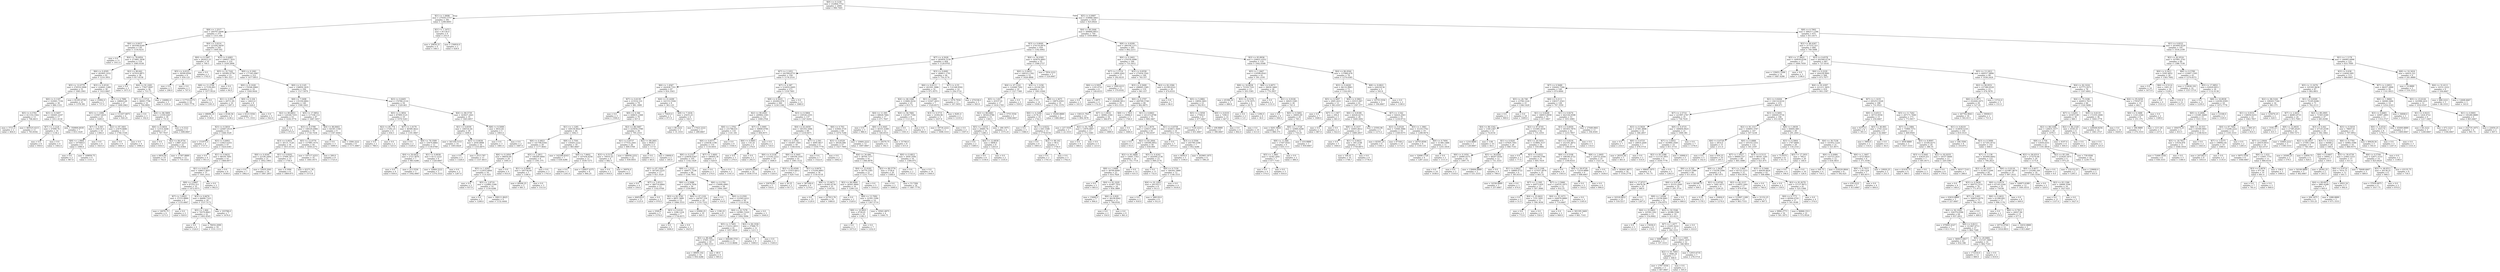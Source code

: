 digraph Tree {
node [shape=box] ;
0 [label="X[0] <= 0.1239\nmse = 332864.7752\nsamples = 2000\nvalue = 996.7445"] ;
1 [label="X[1] <= 1.0698\nmse = 279303.5757\nsamples = 381\nvalue = 1298.6693"] ;
0 -> 1 [labeldistance=2.5, labelangle=45, headlabel="True"] ;
2 [label="X[8] <= 1.2517\nmse = 264767.6406\nsamples = 375\nvalue = 1315.368"] ;
1 -> 2 ;
3 [label="X[6] <= 0.0437\nmse = 303548.6249\nsamples = 130\nvalue = 1154.9231"] ;
2 -> 3 ;
4 [label="mse = 0.0\nsamples = 11\nvalue = 1911.0"] ;
3 -> 4 ;
5 [label="X[4] <= 78.6954\nmse = 273881.3938\nsamples = 119\nvalue = 1085.0336"] ;
3 -> 5 ;
6 [label="X[6] <= 0.4595\nmse = 283905.1032\nsamples = 81\nvalue = 1210.3951"] ;
5 -> 6 ;
7 [label="X[5] <= 12.0779\nmse = 276510.5998\nsamples = 51\nvalue = 1085.2941"] ;
6 -> 7 ;
8 [label="X[0] <= 0.1187\nmse = 310941.7156\nsamples = 30\nvalue = 880.1333"] ;
7 -> 8 ;
9 [label="X[5] <= 4.5761\nmse = 411332.5562\nsamples = 13\nvalue = 708.4615"] ;
8 -> 9 ;
10 [label="mse = 3721.0\nsamples = 2\nvalue = 404.0"] ;
9 -> 10 ;
11 [label="mse = 465525.4215\nsamples = 11\nvalue = 763.8182"] ;
9 -> 11 ;
12 [label="X[3] <= 0.5407\nmse = 194401.4187\nsamples = 17\nvalue = 1011.4118"] ;
8 -> 12 ;
13 [label="X[7] <= 3.1224\nmse = 47099.76\nsamples = 10\nvalue = 1136.2"] ;
12 -> 13 ;
14 [label="mse = 0.0\nsamples = 6\nvalue = 959.0"] ;
13 -> 14 ;
15 [label="mse = 0.0\nsamples = 4\nvalue = 1402.0"] ;
13 -> 15 ;
16 [label="mse = 350806.6939\nsamples = 7\nvalue = 833.1429"] ;
12 -> 16 ;
17 [label="mse = 81293.4739\nsamples = 21\nvalue = 1378.381"] ;
7 -> 17 ;
18 [label="X[3] <= 0.4518\nmse = 224641.1289\nsamples = 30\nvalue = 1423.0667"] ;
6 -> 18 ;
19 [label="mse = 25992.0\nsamples = 3\nvalue = 737.0"] ;
18 -> 19 ;
20 [label="X[7] <= 4.7986\nmse = 188603.69\nsamples = 27\nvalue = 1499.2963"] ;
18 -> 20 ;
21 [label="X[5] <= 1.1006\nmse = 133567.0435\nsamples = 23\nvalue = 1600.0"] ;
20 -> 21 ;
22 [label="X[7] <= 4.593\nmse = 194135.4\nsamples = 10\nvalue = 1384.0"] ;
21 -> 22 ;
23 [label="X[8] <= 1.0064\nmse = 107469.0\nsamples = 6\nvalue = 1090.0"] ;
22 -> 23 ;
24 [label="mse = 0.0\nsamples = 2\nvalue = 967.0"] ;
23 -> 24 ;
25 [label="mse = 149856.75\nsamples = 4\nvalue = 1151.5"] ;
23 -> 25 ;
26 [label="mse = 0.0\nsamples = 4\nvalue = 1825.0"] ;
22 -> 26 ;
27 [label="X[2] <= 87.3401\nmse = 23479.6686\nsamples = 13\nvalue = 1766.1538"] ;
21 -> 27 ;
28 [label="mse = 0.0\nsamples = 9\nvalue = 1664.0"] ;
27 -> 28 ;
29 [label="mse = 0.0\nsamples = 4\nvalue = 1996.0"] ;
27 -> 29 ;
30 [label="mse = 111457.6875\nsamples = 4\nvalue = 920.25"] ;
20 -> 30 ;
31 [label="X[2] <= 80.642\nmse = 147610.8871\nsamples = 38\nvalue = 817.8158"] ;
5 -> 31 ;
32 [label="mse = 0.0\nsamples = 2\nvalue = 1971.0"] ;
31 -> 32 ;
33 [label="X[4] <= 91.2283\nmse = 77827.4097\nsamples = 36\nvalue = 753.75"] ;
31 -> 33 ;
34 [label="X[7] <= 2.5714\nmse = 38043.7796\nsamples = 33\nvalue = 700.9091"] ;
33 -> 34 ;
35 [label="mse = 0.0\nsamples = 3\nvalue = 192.0"] ;
34 -> 35 ;
36 [label="X[4] <= 86.5809\nmse = 13359.4267\nsamples = 30\nvalue = 751.8"] ;
34 -> 36 ;
37 [label="X[6] <= 0.4654\nmse = 12314.5048\nsamples = 27\nvalue = 767.7037"] ;
36 -> 37 ;
38 [label="mse = 0.0\nsamples = 5\nvalue = 834.0"] ;
37 -> 38 ;
39 [label="X[2] <= 84.4754\nmse = 13887.3223\nsamples = 22\nvalue = 752.6364"] ;
37 -> 39 ;
40 [label="mse = 6854.64\nsamples = 10\nvalue = 792.6"] ;
39 -> 40 ;
41 [label="mse = 17307.8889\nsamples = 12\nvalue = 719.3333"] ;
39 -> 41 ;
42 [label="mse = 0.2222\nsamples = 3\nvalue = 608.6667"] ;
36 -> 42 ;
43 [label="mse = 146882.0\nsamples = 3\nvalue = 1335.0"] ;
33 -> 43 ;
44 [label="X[4] <= 5.0214\nmse = 223282.8459\nsamples = 245\nvalue = 1400.502"] ;
2 -> 44 ;
45 [label="X[0] <= 0.1087\nmse = 282423.25\nsamples = 10\nvalue = 700.5"] ;
44 -> 45 ;
46 [label="X[5] <= 4.6333\nmse = 39590.8594\nsamples = 8\nvalue = 450.125"] ;
45 -> 46 ;
47 [label="mse = 0.0\nsamples = 5\nvalue = 296.0"] ;
46 -> 47 ;
48 [label="mse = 0.0\nsamples = 3\nvalue = 707.0"] ;
46 -> 48 ;
49 [label="mse = 0.0\nsamples = 2\nvalue = 1702.0"] ;
45 -> 49 ;
50 [label="X[3] <= 0.4083\nmse = 199027.7631\nsamples = 235\nvalue = 1430.2894"] ;
44 -> 50 ;
51 [label="X[5] <= 32.7242\nmse = 185482.0756\nsamples = 23\nvalue = 991.5217"] ;
50 -> 51 ;
52 [label="X[8] <= 11.2709\nmse = 117239.093\nsamples = 21\nvalue = 1077.9524"] ;
51 -> 52 ;
53 [label="mse = 117723.6173\nsamples = 18\nvalue = 1025.7778"] ;
52 -> 53 ;
54 [label="mse = 0.0\nsamples = 3\nvalue = 1391.0"] ;
52 -> 54 ;
55 [label="mse = 0.0\nsamples = 2\nvalue = 84.0"] ;
51 -> 55 ;
56 [label="X[0] <= 0.1061\nmse = 177345.0967\nsamples = 212\nvalue = 1477.8915"] ;
50 -> 56 ;
57 [label="X[0] <= 0.1028\nmse = 176546.4969\nsamples = 18\nvalue = 1049.9444"] ;
56 -> 57 ;
58 [label="X[1] <= 0.953\nmse = 49711.85\nsamples = 10\nvalue = 1387.5"] ;
57 -> 58 ;
59 [label="mse = 48696.16\nsamples = 5\nvalue = 1536.8"] ;
58 -> 59 ;
60 [label="mse = 6146.56\nsamples = 5\nvalue = 1238.2"] ;
58 -> 60 ;
61 [label="X[0] <= 0.104\nmse = 14623.0\nsamples = 8\nvalue = 628.0"] ;
57 -> 61 ;
62 [label="mse = 6123.5556\nsamples = 3\nvalue = 771.3333"] ;
61 -> 62 ;
63 [label="mse = 0.0\nsamples = 5\nvalue = 542.0"] ;
61 -> 63 ;
64 [label="X[0] <= 0.1145\nmse = 158850.3435\nsamples = 194\nvalue = 1517.5979"] ;
56 -> 64 ;
65 [label="X[8] <= 7.5498\nmse = 135330.6802\nsamples = 140\nvalue = 1590.1643"] ;
64 -> 65 ;
66 [label="X[2] <= 89.6853\nmse = 124160.7255\nsamples = 53\nvalue = 1430.3774"] ;
65 -> 66 ;
67 [label="X[3] <= 0.5819\nmse = 120467.0519\nsamples = 51\nvalue = 1448.3529"] ;
66 -> 67 ;
68 [label="mse = 151875.0\nsamples = 4\nvalue = 1727.0"] ;
67 -> 68 ;
69 [label="X[3] <= 0.6003\nmse = 110623.6351\nsamples = 47\nvalue = 1424.6383"] ;
67 -> 69 ;
70 [label="mse = 0.0\nsamples = 4\nvalue = 951.0"] ;
69 -> 70 ;
71 [label="X[1] <= 0.8432\nmse = 98104.7691\nsamples = 43\nvalue = 1468.6977"] ;
69 -> 71 ;
72 [label="X[1] <= 0.8215\nmse = 108611.8057\nsamples = 37\nvalue = 1441.2432"] ;
71 -> 72 ;
73 [label="X[8] <= 2.8967\nmse = 97252.511\nsamples = 35\nvalue = 1472.0571"] ;
72 -> 73 ;
74 [label="X[7] <= 3.6025\nmse = 37153.8889\nsamples = 6\nvalue = 1155.6667"] ;
73 -> 74 ;
75 [label="mse = 14076.75\nsamples = 4\nvalue = 1273.5"] ;
74 -> 75 ;
76 [label="mse = 0.0\nsamples = 2\nvalue = 920.0"] ;
74 -> 76 ;
77 [label="X[3] <= 0.6676\nmse = 84690.7325\nsamples = 29\nvalue = 1537.5172"] ;
73 -> 77 ;
78 [label="X[5] <= 1.664\nmse = 70570.8843\nsamples = 22\nvalue = 1493.4545"] ;
77 -> 78 ;
79 [label="mse = 0.0\nsamples = 4\nvalue = 1324.0"] ;
78 -> 79 ;
80 [label="mse = 78454.2099\nsamples = 18\nvalue = 1531.1111"] ;
78 -> 80 ;
81 [label="mse = 103788.0\nsamples = 7\nvalue = 1676.0"] ;
77 -> 81 ;
82 [label="mse = 0.0\nsamples = 2\nvalue = 902.0"] ;
72 -> 82 ;
83 [label="mse = 0.0\nsamples = 6\nvalue = 1638.0"] ;
71 -> 83 ;
84 [label="mse = 0.0\nsamples = 2\nvalue = 972.0"] ;
66 -> 84 ;
85 [label="X[5] <= 17.8852\nmse = 117106.112\nsamples = 87\nvalue = 1687.5057"] ;
65 -> 85 ;
86 [label="X[3] <= 0.5788\nmse = 108329.4984\nsamples = 78\nvalue = 1726.7436"] ;
85 -> 86 ;
87 [label="X[3] <= 0.4931\nmse = 30131.7128\nsamples = 34\nvalue = 1815.4118"] ;
86 -> 87 ;
88 [label="X[6] <= 0.4544\nmse = 22338.2494\nsamples = 21\nvalue = 1852.1905"] ;
87 -> 88 ;
89 [label="mse = 0.0\nsamples = 7\nvalue = 1862.0"] ;
88 -> 89 ;
90 [label="mse = 33435.2041\nsamples = 14\nvalue = 1847.2857"] ;
88 -> 90 ;
91 [label="X[1] <= 0.8202\nmse = 37006.3077\nsamples = 13\nvalue = 1756.0"] ;
87 -> 91 ;
92 [label="mse = 0.1094\nsamples = 8\nvalue = 1869.875"] ;
91 -> 92 ;
93 [label="mse = 42271.36\nsamples = 5\nvalue = 1573.8"] ;
91 -> 93 ;
94 [label="X[5] <= 12.0779\nmse = 157985.3574\nsamples = 44\nvalue = 1658.2273"] ;
86 -> 94 ;
95 [label="mse = 197117.4253\nsamples = 35\nvalue = 1641.0571"] ;
94 -> 95 ;
96 [label="mse = 200.0\nsamples = 9\nvalue = 1725.0"] ;
94 -> 96 ;
97 [label="X[4] <= 80.8403\nmse = 64185.1358\nsamples = 9\nvalue = 1347.4444"] ;
85 -> 97 ;
98 [label="mse = 0.0\nsamples = 3\nvalue = 1699.0"] ;
97 -> 98 ;
99 [label="mse = 3584.2222\nsamples = 6\nvalue = 1171.6667"] ;
97 -> 99 ;
100 [label="X[3] <= 0.6405\nmse = 170780.2116\nsamples = 54\nvalue = 1329.463"] ;
64 -> 100 ;
101 [label="X[5] <= 2.3854\nmse = 87909.5125\nsamples = 19\nvalue = 1078.5263"] ;
100 -> 101 ;
102 [label="X[2] <= 85.774\nmse = 17292.25\nsamples = 4\nvalue = 656.5"] ;
101 -> 102 ;
103 [label="mse = 0.0\nsamples = 2\nvalue = 788.0"] ;
102 -> 103 ;
104 [label="mse = 0.0\nsamples = 2\nvalue = 525.0"] ;
102 -> 104 ;
105 [label="X[7] <= 1.0179\nmse = 46580.4622\nsamples = 15\nvalue = 1191.0667"] ;
101 -> 105 ;
106 [label="mse = 0.0\nsamples = 2\nvalue = 1529.0"] ;
105 -> 106 ;
107 [label="X[4] <= 79.3589\nmse = 33474.6864\nsamples = 13\nvalue = 1139.0769"] ;
105 -> 107 ;
108 [label="X[4] <= 50.6432\nmse = 2723.3878\nsamples = 7\nvalue = 983.4286"] ;
107 -> 108 ;
109 [label="mse = 0.0\nsamples = 4\nvalue = 939.0"] ;
108 -> 109 ;
110 [label="mse = 213.5556\nsamples = 3\nvalue = 1042.6667"] ;
108 -> 110 ;
111 [label="X[1] <= 0.8938\nmse = 8112.2222\nsamples = 6\nvalue = 1320.6667"] ;
107 -> 111 ;
112 [label="mse = 10464.2222\nsamples = 3\nvalue = 1374.3333"] ;
111 -> 112 ;
113 [label="mse = 0.0\nsamples = 3\nvalue = 1267.0"] ;
111 -> 113 ;
114 [label="X[4] <= 80.5739\nmse = 163027.2441\nsamples = 35\nvalue = 1465.6857"] ;
100 -> 114 ;
115 [label="X[1] <= 0.8358\nmse = 166516.44\nsamples = 30\nvalue = 1409.4"] ;
114 -> 115 ;
116 [label="mse = 341164.5153\nsamples = 14\nvalue = 1493.6429"] ;
115 -> 116 ;
117 [label="X[3] <= 0.6636\nmse = 2056.0898\nsamples = 16\nvalue = 1335.6875"] ;
115 -> 117 ;
118 [label="mse = 0.0\nsamples = 3\nvalue = 1328.0"] ;
117 -> 118 ;
119 [label="mse = 2513.787\nsamples = 13\nvalue = 1337.4615"] ;
117 -> 119 ;
120 [label="X[8] <= 9.5008\nmse = 9032.64\nsamples = 5\nvalue = 1803.4"] ;
114 -> 120 ;
121 [label="mse = 0.0\nsamples = 3\nvalue = 1881.0"] ;
120 -> 121 ;
122 [label="mse = 0.0\nsamples = 2\nvalue = 1687.0"] ;
120 -> 122 ;
123 [label="X[1] <= 1.1672\nmse = 81126.0\nsamples = 6\nvalue = 255.0"] ;
1 -> 123 ;
124 [label="mse = 20834.25\nsamples = 4\nvalue = 168.5"] ;
123 -> 124 ;
125 [label="mse = 156816.0\nsamples = 2\nvalue = 428.0"] ;
123 -> 125 ;
126 [label="X[5] <= 6.9997\nmse = 318968.5663\nsamples = 1619\nvalue = 925.6924"] ;
0 -> 126 [labeldistance=2.5, labelangle=-45, headlabel="False"] ;
127 [label="X[4] <= 69.2446\nmse = 300684.8953\nsamples = 744\nvalue = 1059.8065"] ;
126 -> 127 ;
128 [label="X[3] <= 0.6649\nmse = 274116.0974\nsamples = 459\nvalue = 1182.4902"] ;
127 -> 128 ;
129 [label="X[7] <= 4.5028\nmse = 265859.3159\nsamples = 404\nvalue = 1129.9703"] ;
128 -> 129 ;
130 [label="X[7] <= 2.1051\nmse = 242308.8753\nsamples = 358\nvalue = 1178.2514"] ;
129 -> 130 ;
131 [label="X[6] <= 1.4567\nmse = 242428.7351\nsamples = 87\nvalue = 924.3563"] ;
130 -> 131 ;
132 [label="X[7] <= 0.6139\nmse = 215532.331\nsamples = 79\nvalue = 981.1899"] ;
131 -> 132 ;
133 [label="mse = 0.0\nsamples = 3\nvalue = 1594.0"] ;
132 -> 133 ;
134 [label="X[0] <= 0.346\nmse = 208631.2368\nsamples = 76\nvalue = 957.0"] ;
132 -> 134 ;
135 [label="X[1] <= 1.1285\nmse = 169136.9022\nsamples = 46\nvalue = 1062.5"] ;
134 -> 135 ;
136 [label="X[6] <= 0.4823\nmse = 141708.0344\nsamples = 28\nvalue = 1177.4643"] ;
135 -> 136 ;
137 [label="X[6] <= 0.1854\nmse = 96659.09\nsamples = 20\nvalue = 1091.9"] ;
136 -> 137 ;
138 [label="X[5] <= 1.4293\nmse = 112933.4844\nsamples = 16\nvalue = 1131.625"] ;
137 -> 138 ;
139 [label="mse = 0.0\nsamples = 2\nvalue = 937.0"] ;
138 -> 139 ;
140 [label="X[5] <= 2.8719\nmse = 122882.5306\nsamples = 14\nvalue = 1159.4286"] ;
138 -> 140 ;
141 [label="mse = 0.0\nsamples = 5\nvalue = 1208.0"] ;
140 -> 141 ;
142 [label="mse = 189111.8025\nsamples = 9\nvalue = 1132.4444"] ;
140 -> 142 ;
143 [label="mse = 0.0\nsamples = 4\nvalue = 933.0"] ;
137 -> 143 ;
144 [label="X[5] <= 2.2811\nmse = 190269.4844\nsamples = 8\nvalue = 1391.375"] ;
136 -> 144 ;
145 [label="X[1] <= 0.9646\nmse = 185736.64\nsamples = 5\nvalue = 1180.4"] ;
144 -> 145 ;
146 [label="mse = 49506.25\nsamples = 2\nvalue = 681.5"] ;
145 -> 146 ;
147 [label="mse = 0.0\nsamples = 3\nvalue = 1513.0"] ;
145 -> 147 ;
148 [label="mse = 0.0\nsamples = 3\nvalue = 1743.0"] ;
144 -> 148 ;
149 [label="X[8] <= 5.7591\nmse = 159263.2222\nsamples = 18\nvalue = 883.6667"] ;
135 -> 149 ;
150 [label="mse = 142290.8163\nsamples = 7\nvalue = 638.4286"] ;
149 -> 150 ;
151 [label="X[8] <= 7.0602\nmse = 107436.9256\nsamples = 11\nvalue = 1039.7273"] ;
149 -> 151 ;
152 [label="mse = 0.0\nsamples = 3\nvalue = 1241.0"] ;
151 -> 152 ;
153 [label="mse = 126837.4375\nsamples = 8\nvalue = 964.25"] ;
151 -> 153 ;
154 [label="X[2] <= 88.5487\nmse = 225954.3789\nsamples = 30\nvalue = 795.2333"] ;
134 -> 154 ;
155 [label="X[1] <= 0.8737\nmse = 177532.2441\nsamples = 26\nvalue = 899.5769"] ;
154 -> 155 ;
156 [label="X[3] <= 0.5132\nmse = 70010.25\nsamples = 4\nvalue = 682.5"] ;
155 -> 156 ;
157 [label="mse = 0.0\nsamples = 2\nvalue = 916.0"] ;
156 -> 157 ;
158 [label="mse = 30976.0\nsamples = 2\nvalue = 449.0"] ;
156 -> 158 ;
159 [label="mse = 186956.2252\nsamples = 22\nvalue = 939.0455"] ;
155 -> 159 ;
160 [label="X[2] <= 89.2601\nmse = 9928.5\nsamples = 4\nvalue = 117.0"] ;
154 -> 160 ;
161 [label="mse = 0.0\nsamples = 2\nvalue = 49.0"] ;
160 -> 161 ;
162 [label="mse = 10609.0\nsamples = 2\nvalue = 185.0"] ;
160 -> 162 ;
163 [label="X[4] <= 21.6299\nmse = 161153.3594\nsamples = 8\nvalue = 363.125"] ;
131 -> 163 ;
164 [label="mse = 75625.0\nsamples = 2\nvalue = 971.0"] ;
163 -> 164 ;
165 [label="X[8] <= 7.1634\nmse = 25435.25\nsamples = 6\nvalue = 160.5"] ;
163 -> 165 ;
166 [label="mse = 80.2222\nsamples = 3\nvalue = 31.3333"] ;
165 -> 166 ;
167 [label="mse = 17422.2222\nsamples = 3\nvalue = 289.6667"] ;
165 -> 167 ;
168 [label="X[7] <= 4.387\nmse = 214932.0495\nsamples = 271\nvalue = 1259.7601"] ;
130 -> 168 ;
169 [label="X[8] <= 6.5025\nmse = 202402.678\nsamples = 260\nvalue = 1230.1346"] ;
168 -> 169 ;
170 [label="X[2] <= 90.4593\nmse = 249962.3301\nsamples = 123\nvalue = 1099.2764"] ;
169 -> 170 ;
171 [label="X[6] <= 1.3762\nmse = 231788.631\nsamples = 116\nvalue = 1141.181"] ;
170 -> 171 ;
172 [label="X[6] <= 0.6573\nmse = 234438.1198\nsamples = 110\nvalue = 1118.4455"] ;
171 -> 172 ;
173 [label="X[6] <= 0.2327\nmse = 224656.6367\nsamples = 105\nvalue = 1142.1429"] ;
172 -> 173 ;
174 [label="X[2] <= 87.1926\nmse = 397283.5225\nsamples = 17\nvalue = 921.3529"] ;
173 -> 174 ;
175 [label="mse = 0.0\nsamples = 4\nvalue = 334.0"] ;
174 -> 175 ;
176 [label="X[7] <= 3.4513\nmse = 380714.6864\nsamples = 13\nvalue = 1102.0769"] ;
174 -> 176 ;
177 [label="mse = 446520.0\nsamples = 11\nvalue = 1125.0"] ;
176 -> 177 ;
178 [label="mse = 0.0\nsamples = 2\nvalue = 976.0"] ;
176 -> 178 ;
179 [label="X[8] <= 1.2523\nmse = 180071.7536\nsamples = 88\nvalue = 1184.7955"] ;
173 -> 179 ;
180 [label="X[6] <= 0.5088\nmse = 152974.7656\nsamples = 30\nvalue = 1359.9667"] ;
179 -> 180 ;
181 [label="X[2] <= 82.5761\nmse = 8851.3889\nsamples = 12\nvalue = 1666.3333"] ;
180 -> 181 ;
182 [label="mse = 2500.0\nsamples = 5\nvalue = 1576.0"] ;
181 -> 182 ;
183 [label="X[3] <= 0.6141\nmse = 3396.1224\nsamples = 7\nvalue = 1730.8571"] ;
181 -> 183 ;
184 [label="mse = 0.0\nsamples = 5\nvalue = 1694.0"] ;
183 -> 184 ;
185 [label="mse = 0.0\nsamples = 2\nvalue = 1823.0"] ;
183 -> 185 ;
186 [label="X[4] <= 47.1102\nmse = 144767.534\nsamples = 18\nvalue = 1155.7222"] ;
180 -> 186 ;
187 [label="mse = 43094.25\nsamples = 10\nvalue = 845.5"] ;
186 -> 187 ;
188 [label="mse = 1190.25\nsamples = 8\nvalue = 1543.5"] ;
186 -> 188 ;
189 [label="X[6] <= 0.2781\nmse = 170006.4985\nsamples = 58\nvalue = 1094.1897"] ;
179 -> 189 ;
190 [label="mse = 0.0\nsamples = 2\nvalue = 314.0"] ;
189 -> 190 ;
191 [label="X[0] <= 0.2591\nmse = 153562.6221\nsamples = 56\nvalue = 1122.0536"] ;
189 -> 191 ;
192 [label="X[4] <= 22.7278\nmse = 145961.5329\nsamples = 53\nvalue = 1092.5094"] ;
191 -> 192 ;
193 [label="X[5] <= 3.7493\nmse = 172212.2653\nsamples = 41\nvalue = 1057.6829"] ;
192 -> 193 ;
194 [label="X[2] <= 88.446\nmse = 37691.3333\nsamples = 18\nvalue = 960.3333"] ;
193 -> 194 ;
195 [label="mse = 48005.102\nsamples = 14\nvalue = 950.4286"] ;
194 -> 195 ;
196 [label="mse = 48.0\nsamples = 4\nvalue = 995.0"] ;
194 -> 196 ;
197 [label="mse = 264268.3743\nsamples = 23\nvalue = 1133.8696"] ;
193 -> 197 ;
198 [label="X[2] <= 84.1936\nmse = 37968.75\nsamples = 12\nvalue = 1211.5"] ;
192 -> 198 ;
199 [label="mse = 0.0\nsamples = 9\nvalue = 1099.0"] ;
198 -> 199 ;
200 [label="mse = 0.0\nsamples = 3\nvalue = 1549.0"] ;
198 -> 200 ;
201 [label="mse = 0.0\nsamples = 3\nvalue = 1644.0"] ;
191 -> 201 ;
202 [label="X[7] <= 3.4601\nmse = 180405.36\nsamples = 5\nvalue = 620.8"] ;
172 -> 202 ;
203 [label="mse = 0.0\nsamples = 3\nvalue = 274.0"] ;
202 -> 203 ;
204 [label="mse = 0.0\nsamples = 2\nvalue = 1141.0"] ;
202 -> 204 ;
205 [label="mse = 0.0\nsamples = 6\nvalue = 1558.0"] ;
171 -> 205 ;
206 [label="X[7] <= 3.5995\nmse = 39808.9796\nsamples = 7\nvalue = 404.8571"] ;
170 -> 206 ;
207 [label="X[6] <= 0.9665\nmse = 116.16\nsamples = 5\nvalue = 278.8"] ;
206 -> 207 ;
208 [label="mse = 0.0\nsamples = 3\nvalue = 270.0"] ;
207 -> 208 ;
209 [label="mse = 0.0\nsamples = 2\nvalue = 292.0"] ;
207 -> 209 ;
210 [label="mse = 0.0\nsamples = 2\nvalue = 720.0"] ;
206 -> 210 ;
211 [label="X[3] <= 0.5804\nmse = 130526.2355\nsamples = 137\nvalue = 1347.6204"] ;
169 -> 211 ;
212 [label="X[4] <= 63.4459\nmse = 185354.1696\nsamples = 68\nvalue = 1218.6471"] ;
211 -> 212 ;
213 [label="X[5] <= 2.5702\nmse = 192407.3565\nsamples = 59\nvalue = 1166.6102"] ;
212 -> 213 ;
214 [label="X[6] <= 0.5336\nmse = 115182.2222\nsamples = 18\nvalue = 1406.0"] ;
213 -> 214 ;
215 [label="mse = 145374.5306\nsamples = 14\nvalue = 1430.5714"] ;
214 -> 215 ;
216 [label="mse = 0.0\nsamples = 4\nvalue = 1320.0"] ;
214 -> 216 ;
217 [label="X[6] <= 0.3445\nmse = 190106.1035\nsamples = 41\nvalue = 1061.5122"] ;
213 -> 217 ;
218 [label="X[2] <= 83.6509\nmse = 37453.0612\nsamples = 7\nvalue = 629.7143"] ;
217 -> 218 ;
219 [label="mse = 32678.64\nsamples = 5\nvalue = 554.6"] ;
218 -> 219 ;
220 [label="mse = 20.25\nsamples = 2\nvalue = 817.5"] ;
218 -> 220 ;
221 [label="X[1] <= 0.8476\nmse = 175244.8893\nsamples = 34\nvalue = 1150.4118"] ;
217 -> 221 ;
222 [label="mse = 387200.0\nsamples = 9\nvalue = 1274.0"] ;
221 -> 222 ;
223 [label="X[8] <= 15.9671\nmse = 91462.8736\nsamples = 25\nvalue = 1105.92"] ;
221 -> 223 ;
224 [label="mse = 0.0\nsamples = 15\nvalue = 1120.0"] ;
223 -> 224 ;
225 [label="mse = 227913.76\nsamples = 10\nvalue = 1084.8"] ;
223 -> 225 ;
226 [label="X[7] <= 2.561\nmse = 4995.0617\nsamples = 9\nvalue = 1559.7778"] ;
212 -> 226 ;
227 [label="mse = 0.0\nsamples = 7\nvalue = 1522.0"] ;
226 -> 227 ;
228 [label="mse = 0.0\nsamples = 2\nvalue = 1692.0"] ;
226 -> 228 ;
229 [label="X[6] <= 0.793\nmse = 43944.3735\nsamples = 69\nvalue = 1474.7246"] ;
211 -> 229 ;
230 [label="X[3] <= 0.6529\nmse = 38326.096\nsamples = 57\nvalue = 1427.7895"] ;
229 -> 230 ;
231 [label="X[4] <= 34.496\nmse = 38704.7377\nsamples = 41\nvalue = 1366.4878"] ;
230 -> 231 ;
232 [label="X[4] <= 15.0182\nmse = 34779.1565\nsamples = 21\nvalue = 1231.7143"] ;
231 -> 232 ;
233 [label="X[2] <= 84.0904\nmse = 26561.9844\nsamples = 16\nvalue = 1299.125"] ;
232 -> 233 ;
234 [label="mse = 0.0\nsamples = 2\nvalue = 1520.0"] ;
233 -> 234 ;
235 [label="X[8] <= 13.7092\nmse = 22391.5306\nsamples = 14\nvalue = 1267.5714"] ;
233 -> 235 ;
236 [label="X[8] <= 10.9921\nmse = 6728.61\nsamples = 10\nvalue = 1198.3"] ;
235 -> 236 ;
237 [label="mse = 0.0\nsamples = 3\nvalue = 1073.0"] ;
236 -> 237 ;
238 [label="mse = 0.0\nsamples = 7\nvalue = 1252.0"] ;
236 -> 238 ;
239 [label="mse = 19561.6875\nsamples = 4\nvalue = 1440.75"] ;
235 -> 239 ;
240 [label="mse = 0.0\nsamples = 5\nvalue = 1016.0"] ;
232 -> 240 ;
241 [label="X[2] <= 89.5776\nmse = 3728.8\nsamples = 20\nvalue = 1508.0"] ;
231 -> 241 ;
242 [label="mse = 0.0\nsamples = 2\nvalue = 1690.0"] ;
241 -> 242 ;
243 [label="mse = 53.7284\nsamples = 18\nvalue = 1487.7778"] ;
241 -> 243 ;
244 [label="X[0] <= 0.4812\nmse = 3050.3594\nsamples = 16\nvalue = 1584.875"] ;
230 -> 244 ;
245 [label="mse = 0.0\nsamples = 2\nvalue = 1731.0"] ;
244 -> 245 ;
246 [label="mse = 0.0\nsamples = 14\nvalue = 1564.0"] ;
244 -> 246 ;
247 [label="mse = 10464.2222\nsamples = 12\nvalue = 1697.6667"] ;
229 -> 247 ;
248 [label="mse = 0.0\nsamples = 11\nvalue = 1960.0"] ;
168 -> 248 ;
249 [label="X[3] <= 0.6081\nmse = 289811.1701\nsamples = 46\nvalue = 754.2174"] ;
129 -> 249 ;
250 [label="X[6] <= 0.6113\nmse = 203301.3086\nsamples = 32\nvalue = 971.9375"] ;
249 -> 250 ;
251 [label="X[4] <= 46.1446\nmse = 133682.9216\nsamples = 25\nvalue = 815.72"] ;
250 -> 251 ;
252 [label="X[4] <= 11.595\nmse = 69626.7682\nsamples = 17\nvalue = 671.7647"] ;
251 -> 252 ;
253 [label="mse = 0.0\nsamples = 5\nvalue = 986.0"] ;
252 -> 253 ;
254 [label="X[6] <= 0.3445\nmse = 40351.6389\nsamples = 12\nvalue = 540.8333"] ;
252 -> 254 ;
255 [label="mse = 24570.75\nsamples = 4\nvalue = 392.5"] ;
254 -> 255 ;
256 [label="mse = 31740.0\nsamples = 8\nvalue = 615.0"] ;
254 -> 256 ;
257 [label="X[4] <= 56.7682\nmse = 132187.7344\nsamples = 8\nvalue = 1121.625"] ;
251 -> 257 ;
258 [label="mse = 0.0\nsamples = 3\nvalue = 1591.0"] ;
257 -> 258 ;
259 [label="mse = 0.0\nsamples = 5\nvalue = 840.0"] ;
257 -> 259 ;
260 [label="X[1] <= 0.899\nmse = 53507.2653\nsamples = 7\nvalue = 1529.8571"] ;
250 -> 260 ;
261 [label="X[3] <= 0.5731\nmse = 14304.96\nsamples = 5\nvalue = 1657.8"] ;
260 -> 261 ;
262 [label="mse = 19734.2222\nsamples = 3\nvalue = 1698.3333"] ;
261 -> 262 ;
263 [label="mse = 0.0\nsamples = 2\nvalue = 1597.0"] ;
261 -> 263 ;
264 [label="mse = 8281.0\nsamples = 2\nvalue = 1210.0"] ;
260 -> 264 ;
265 [label="X[7] <= 4.55\nmse = 131548.9592\nsamples = 14\nvalue = 256.5714"] ;
249 -> 265 ;
266 [label="mse = 1074.7934\nsamples = 11\nvalue = 167.5455"] ;
265 -> 266 ;
267 [label="mse = 474338.0\nsamples = 3\nvalue = 583.0"] ;
265 -> 267 ;
268 [label="X[4] <= 54.0305\nmse = 165676.4893\nsamples = 55\nvalue = 1568.2727"] ;
128 -> 268 ;
269 [label="X[0] <= 0.4652\nmse = 108323.1342\nsamples = 52\nvalue = 1628.4808"] ;
268 -> 269 ;
270 [label="X[4] <= 47.1102\nmse = 110268.7202\nsamples = 19\nvalue = 1327.7368"] ;
269 -> 270 ;
271 [label="X[5] <= 3.817\nmse = 45537.91\nsamples = 17\nvalue = 1418.1765"] ;
270 -> 271 ;
272 [label="X[2] <= 88.6483\nmse = 38164.6786\nsamples = 14\nvalue = 1364.5"] ;
271 -> 272 ;
273 [label="X[5] <= 1.0333\nmse = 28485.76\nsamples = 10\nvalue = 1280.2"] ;
272 -> 273 ;
274 [label="mse = 0.0\nsamples = 2\nvalue = 1589.0"] ;
273 -> 274 ;
275 [label="X[4] <= 12.6838\nmse = 5808.0\nsamples = 8\nvalue = 1203.0"] ;
273 -> 275 ;
276 [label="mse = 0.0\nsamples = 6\nvalue = 1159.0"] ;
275 -> 276 ;
277 [label="mse = 0.0\nsamples = 2\nvalue = 1335.0"] ;
275 -> 277 ;
278 [label="mse = 180.1875\nsamples = 4\nvalue = 1575.25"] ;
272 -> 278 ;
279 [label="mse = 3755.5556\nsamples = 3\nvalue = 1668.6667"] ;
271 -> 279 ;
280 [label="mse = 0.0\nsamples = 2\nvalue = 559.0"] ;
270 -> 280 ;
281 [label="X[5] <= 1.1258\nmse = 25144.595\nsamples = 33\nvalue = 1801.6364"] ;
269 -> 281 ;
282 [label="mse = 0.0\nsamples = 14\nvalue = 1938.0"] ;
281 -> 282 ;
283 [label="X[8] <= 2.3675\nmse = 19874.6593\nsamples = 19\nvalue = 1701.1579"] ;
281 -> 283 ;
284 [label="X[6] <= 0.3288\nmse = 6176.25\nsamples = 16\nvalue = 1742.5"] ;
283 -> 284 ;
285 [label="mse = 0.0\nsamples = 3\nvalue = 1586.0"] ;
284 -> 285 ;
286 [label="X[1] <= 0.8252\nmse = 645.1598\nsamples = 13\nvalue = 1778.6154"] ;
284 -> 286 ;
287 [label="mse = 0.0\nsamples = 6\nvalue = 1805.0"] ;
286 -> 287 ;
288 [label="X[2] <= 86.162\nmse = 90.0\nsamples = 7\nvalue = 1756.0"] ;
286 -> 288 ;
289 [label="mse = 0.0\nsamples = 2\nvalue = 1741.0"] ;
288 -> 289 ;
290 [label="mse = 0.0\nsamples = 5\nvalue = 1762.0"] ;
288 -> 290 ;
291 [label="mse = 35200.8889\nsamples = 3\nvalue = 1480.6667"] ;
283 -> 291 ;
292 [label="mse = 7854.2222\nsamples = 3\nvalue = 524.6667"] ;
268 -> 292 ;
293 [label="X[8] <= 4.6209\nmse = 280194.1371\nsamples = 285\nvalue = 862.2211"] ;
127 -> 293 ;
294 [label="X[0] <= 0.2403\nmse = 270334.4996\nsamples = 166\nvalue = 733.3012"] ;
293 -> 294 ;
295 [label="X[7] <= 2.5714\nmse = 12809.2042\nsamples = 17\nvalue = 292.8235"] ;
294 -> 295 ;
296 [label="X[6] <= 0.5955\nmse = 1193.4722\nsamples = 6\nvalue = 149.8333"] ;
295 -> 296 ;
297 [label="mse = 0.0\nsamples = 2\nvalue = 101.0"] ;
296 -> 297 ;
298 [label="mse = 1.6875\nsamples = 4\nvalue = 174.25"] ;
296 -> 298 ;
299 [label="mse = 1909.4215\nsamples = 11\nvalue = 370.8182"] ;
295 -> 299 ;
300 [label="X[3] <= 0.6558\nmse = 275054.3541\nsamples = 149\nvalue = 783.557"] ;
294 -> 300 ;
301 [label="X[3] <= 0.5009\nmse = 298845.3385\nsamples = 119\nvalue = 861.437"] ;
300 -> 301 ;
302 [label="X[3] <= 0.4102\nmse = 294068.5812\nsamples = 39\nvalue = 653.3333"] ;
301 -> 302 ;
303 [label="mse = 336121.7921\nsamples = 23\nvalue = 894.3478"] ;
302 -> 303 ;
304 [label="X[7] <= 1.9032\nmse = 30082.2344\nsamples = 16\nvalue = 306.875"] ;
302 -> 304 ;
305 [label="mse = 227.5556\nsamples = 3\nvalue = 22.3333"] ;
304 -> 305 ;
306 [label="X[2] <= 81.7928\nmse = 13976.0947\nsamples = 13\nvalue = 372.5385"] ;
304 -> 306 ;
307 [label="mse = 0.0\nsamples = 8\nvalue = 466.0"] ;
306 -> 307 ;
308 [label="mse = 0.0\nsamples = 5\nvalue = 223.0"] ;
306 -> 308 ;
309 [label="X[0] <= 0.3797\nmse = 269769.5748\nsamples = 80\nvalue = 962.8875"] ;
301 -> 309 ;
310 [label="X[8] <= 1.7831\nmse = 10086.0\nsamples = 5\nvalue = 1766.0"] ;
309 -> 310 ;
311 [label="mse = 0.0\nsamples = 2\nvalue = 1889.0"] ;
310 -> 311 ;
312 [label="mse = 0.0\nsamples = 3\nvalue = 1684.0"] ;
310 -> 312 ;
313 [label="X[1] <= 0.8463\nmse = 241215.8798\nsamples = 75\nvalue = 909.3467"] ;
309 -> 313 ;
314 [label="X[7] <= 2.3679\nmse = 129415.3281\nsamples = 61\nvalue = 793.8197"] ;
313 -> 314 ;
315 [label="mse = 0.0\nsamples = 3\nvalue = 93.0"] ;
314 -> 315 ;
316 [label="X[2] <= 83.2844\nmse = 109390.9952\nsamples = 58\nvalue = 830.069"] ;
314 -> 316 ;
317 [label="X[2] <= 81.6846\nmse = 33041.7763\nsamples = 35\nvalue = 751.7714"] ;
316 -> 317 ;
318 [label="X[8] <= 1.0486\nmse = 38700.6049\nsamples = 23\nvalue = 814.7826"] ;
317 -> 318 ;
319 [label="mse = 0.0\nsamples = 5\nvalue = 665.0"] ;
318 -> 319 ;
320 [label="X[4] <= 92.1029\nmse = 41487.7932\nsamples = 18\nvalue = 856.3889"] ;
318 -> 320 ;
321 [label="mse = 15606.0\nsamples = 7\nvalue = 994.0"] ;
320 -> 321 ;
322 [label="X[6] <= 0.829\nmse = 38238.6942\nsamples = 11\nvalue = 768.8182"] ;
320 -> 322 ;
323 [label="mse = 0.0\nsamples = 2\nvalue = 354.0"] ;
322 -> 323 ;
324 [label="mse = 0.0\nsamples = 9\nvalue = 861.0"] ;
322 -> 324 ;
325 [label="mse = 0.0\nsamples = 12\nvalue = 631.0"] ;
317 -> 325 ;
326 [label="X[5] <= 4.4242\nmse = 202049.2136\nsamples = 23\nvalue = 949.2174"] ;
316 -> 326 ;
327 [label="mse = 0.0\nsamples = 11\nvalue = 732.0"] ;
326 -> 327 ;
328 [label="X[0] <= 0.7159\nmse = 304362.3889\nsamples = 12\nvalue = 1148.3333"] ;
326 -> 328 ;
329 [label="X[4] <= 91.2283\nmse = 291103.5\nsamples = 8\nvalue = 913.5"] ;
328 -> 329 ;
330 [label="mse = 0.0\nsamples = 2\nvalue = 918.0"] ;
329 -> 330 ;
331 [label="mse = 388129.0\nsamples = 6\nvalue = 912.0"] ;
329 -> 331 ;
332 [label="mse = 0.0\nsamples = 4\nvalue = 1618.0"] ;
328 -> 332 ;
333 [label="X[1] <= 0.8758\nmse = 416815.3469\nsamples = 14\nvalue = 1412.7143"] ;
313 -> 333 ;
334 [label="mse = 0.0\nsamples = 7\nvalue = 1973.0"] ;
333 -> 334 ;
335 [label="X[3] <= 0.5594\nmse = 205790.5306\nsamples = 7\nvalue = 852.4286"] ;
333 -> 335 ;
336 [label="mse = 4050.0\nsamples = 3\nvalue = 1194.0"] ;
335 -> 336 ;
337 [label="mse = 203965.1875\nsamples = 4\nvalue = 596.25"] ;
335 -> 337 ;
338 [label="X[2] <= 82.2584\nmse = 61190.6322\nsamples = 30\nvalue = 474.6333"] ;
300 -> 338 ;
339 [label="mse = 0.0\nsamples = 7\nvalue = 86.0"] ;
338 -> 339 ;
340 [label="X[5] <= 5.0882\nmse = 19856.3403\nsamples = 23\nvalue = 592.913"] ;
338 -> 340 ;
341 [label="X[5] <= 2.5058\nmse = 17584.0\nsamples = 9\nvalue = 477.6667"] ;
340 -> 341 ;
342 [label="mse = 7120.2222\nsamples = 3\nvalue = 651.6667"] ;
341 -> 342 ;
343 [label="mse = 108.8889\nsamples = 6\nvalue = 390.6667"] ;
341 -> 343 ;
344 [label="X[0] <= 0.6101\nmse = 7290.0\nsamples = 14\nvalue = 667.0"] ;
340 -> 344 ;
345 [label="mse = 0.0\nsamples = 4\nvalue = 802.0"] ;
344 -> 345 ;
346 [label="mse = 0.0\nsamples = 10\nvalue = 613.0"] ;
344 -> 346 ;
347 [label="X[2] <= 83.8936\nmse = 238421.6352\nsamples = 119\nvalue = 1042.0588"] ;
293 -> 347 ;
348 [label="X[5] <= 1.2667\nmse = 119598.8543\nsamples = 41\nvalue = 591.2195"] ;
347 -> 348 ;
349 [label="X[8] <= 16.8938\nmse = 75318.7101\nsamples = 13\nvalue = 205.5385"] ;
348 -> 349 ;
350 [label="mse = 65396.16\nsamples = 5\nvalue = 486.8"] ;
349 -> 350 ;
351 [label="X[3] <= 0.5276\nmse = 1176.1875\nsamples = 8\nvalue = 29.75"] ;
349 -> 351 ;
352 [label="mse = 0.0\nsamples = 2\nvalue = 5.0"] ;
351 -> 352 ;
353 [label="mse = 1296.0\nsamples = 6\nvalue = 38.0"] ;
351 -> 353 ;
354 [label="X[6] <= 0.4973\nmse = 39030.3469\nsamples = 28\nvalue = 770.2857"] ;
348 -> 354 ;
355 [label="mse = 0.0\nsamples = 2\nvalue = 1151.0"] ;
354 -> 355 ;
356 [label="X[1] <= 0.9106\nmse = 30025.5385\nsamples = 26\nvalue = 741.0"] ;
354 -> 356 ;
357 [label="mse = 0.0\nsamples = 6\nvalue = 594.0"] ;
356 -> 357 ;
358 [label="X[0] <= 0.5682\nmse = 30605.69\nsamples = 20\nvalue = 785.1"] ;
356 -> 358 ;
359 [label="mse = 9261.9844\nsamples = 8\nvalue = 888.375"] ;
358 -> 359 ;
360 [label="X[6] <= 1.3728\nmse = 32984.0208\nsamples = 12\nvalue = 716.25"] ;
358 -> 360 ;
361 [label="X[8] <= 11.666\nmse = 17507.6543\nsamples = 9\nvalue = 635.1111"] ;
360 -> 361 ;
362 [label="X[5] <= 1.3961\nmse = 14342.2041\nsamples = 7\nvalue = 677.7143"] ;
361 -> 362 ;
363 [label="mse = 0.0\nsamples = 4\nvalue = 574.0"] ;
362 -> 363 ;
364 [label="mse = 0.0\nsamples = 3\nvalue = 816.0"] ;
362 -> 364 ;
365 [label="mse = 0.0\nsamples = 2\nvalue = 486.0"] ;
361 -> 365 ;
366 [label="mse = 410.8889\nsamples = 3\nvalue = 959.6667"] ;
360 -> 366 ;
367 [label="X[4] <= 86.4564\nmse = 137880.678\nsamples = 78\nvalue = 1279.0385"] ;
347 -> 367 ;
368 [label="X[3] <= 0.4428\nmse = 96132.9983\nsamples = 73\nvalue = 1326.0411"] ;
367 -> 368 ;
369 [label="X[5] <= 4.5497\nmse = 2905.2431\nsamples = 12\nvalue = 963.4167"] ;
368 -> 369 ;
370 [label="mse = 0.0\nsamples = 7\nvalue = 1008.0"] ;
369 -> 370 ;
371 [label="X[7] <= 1.947\nmse = 294.0\nsamples = 5\nvalue = 901.0"] ;
369 -> 371 ;
372 [label="mse = 0.0\nsamples = 3\nvalue = 887.0"] ;
371 -> 372 ;
373 [label="mse = 0.0\nsamples = 2\nvalue = 922.0"] ;
371 -> 373 ;
374 [label="X[0] <= 0.5863\nmse = 83515.907\nsamples = 61\nvalue = 1397.377"] ;
368 -> 374 ;
375 [label="X[6] <= 0.8189\nmse = 44426.4275\nsamples = 26\nvalue = 1609.2692"] ;
374 -> 375 ;
376 [label="X[8] <= 9.1437\nmse = 16093.0612\nsamples = 21\nvalue = 1689.2857"] ;
375 -> 376 ;
377 [label="mse = 0.0\nsamples = 5\nvalue = 1464.0"] ;
376 -> 377 ;
378 [label="X[1] <= 0.8421\nmse = 305.2148\nsamples = 16\nvalue = 1759.6875"] ;
376 -> 378 ;
379 [label="mse = 166.41\nsamples = 10\nvalue = 1748.7"] ;
378 -> 379 ;
380 [label="mse = 0.0\nsamples = 6\nvalue = 1778.0"] ;
378 -> 380 ;
381 [label="mse = 23592.96\nsamples = 5\nvalue = 1273.2"] ;
375 -> 381 ;
382 [label="X[7] <= 3.542\nmse = 54424.2563\nsamples = 35\nvalue = 1239.9714"] ;
374 -> 382 ;
383 [label="X[3] <= 0.6529\nmse = 72948.3086\nsamples = 16\nvalue = 1169.9375"] ;
382 -> 383 ;
384 [label="mse = 82561.25\nsamples = 6\nvalue = 1166.5"] ;
383 -> 384 ;
385 [label="mse = 67169.2\nsamples = 10\nvalue = 1172.0"] ;
383 -> 385 ;
386 [label="X[5] <= 1.3961\nmse = 31216.5762\nsamples = 19\nvalue = 1298.9474"] ;
382 -> 386 ;
387 [label="mse = 24755.8594\nsamples = 8\nvalue = 1359.125"] ;
386 -> 387 ;
388 [label="X[0] <= 0.7404\nmse = 31366.1488\nsamples = 11\nvalue = 1255.1818"] ;
386 -> 388 ;
389 [label="mse = 32690.1728\nsamples = 9\nvalue = 1287.2222"] ;
388 -> 389 ;
390 [label="mse = 0.0\nsamples = 2\nvalue = 1111.0"] ;
388 -> 390 ;
391 [label="X[8] <= 8.0821\nmse = 244218.56\nsamples = 5\nvalue = 592.8"] ;
367 -> 391 ;
392 [label="mse = 10755.5556\nsamples = 3\nvalue = 194.6667"] ;
391 -> 392 ;
393 [label="mse = 0.0\nsamples = 2\nvalue = 1190.0"] ;
391 -> 393 ;
394 [label="X[8] <= 6.7902\nmse = 306217.1396\nsamples = 875\nvalue = 811.6571"] ;
126 -> 394 ;
395 [label="X[2] <= 80.4267\nmse = 317233.323\nsamples = 684\nvalue = 749.5088"] ;
394 -> 395 ;
396 [label="X[5] <= 17.8621\nmse = 149939.6194\nsamples = 17\nvalue = 1600.7059"] ;
395 -> 396 ;
397 [label="mse = 139451.5306\nsamples = 14\nvalue = 1687.4286"] ;
396 -> 397 ;
398 [label="mse = 0.0\nsamples = 3\nvalue = 1196.0"] ;
396 -> 398 ;
399 [label="X[3] <= 0.6578\nmse = 302560.0734\nsamples = 667\nvalue = 727.8141"] ;
395 -> 399 ;
400 [label="X[6] <= 0.2229\nmse = 264228.9991\nsamples = 568\nvalue = 673.7077"] ;
399 -> 400 ;
401 [label="X[7] <= 0.5689\nmse = 330442.7394\nsamples = 149\nvalue = 874.6846"] ;
400 -> 401 ;
402 [label="X[5] <= 26.748\nmse = 23706.1224\nsamples = 21\nvalue = 1346.1429"] ;
401 -> 402 ;
403 [label="mse = 0.0\nsamples = 3\nvalue = 969.0"] ;
402 -> 403 ;
404 [label="mse = 0.0\nsamples = 18\nvalue = 1409.0"] ;
402 -> 404 ;
405 [label="X[6] <= 0.2111\nmse = 338317.2543\nsamples = 128\nvalue = 797.3359"] ;
401 -> 405 ;
406 [label="X[1] <= 0.8268\nmse = 186915.0958\nsamples = 75\nvalue = 617.5867"] ;
405 -> 406 ;
407 [label="X[4] <= 86.1542\nmse = 1160.2367\nsamples = 13\nvalue = 74.6154"] ;
406 -> 407 ;
408 [label="mse = 1216.8889\nsamples = 3\nvalue = 128.6667"] ;
407 -> 408 ;
409 [label="mse = 3.84\nsamples = 10\nvalue = 58.4"] ;
407 -> 409 ;
410 [label="X[2] <= 87.6745\nmse = 151085.5039\nsamples = 62\nvalue = 731.4355"] ;
406 -> 410 ;
411 [label="X[1] <= 0.9241\nmse = 67820.7041\nsamples = 28\nvalue = 940.7143"] ;
410 -> 411 ;
412 [label="X[6] <= 0.1054\nmse = 24990.4375\nsamples = 16\nvalue = 1097.75"] ;
411 -> 412 ;
413 [label="mse = 0.0\nsamples = 14\nvalue = 1038.0"] ;
412 -> 413 ;
414 [label="mse = 0.0\nsamples = 2\nvalue = 1516.0"] ;
412 -> 414 ;
415 [label="X[5] <= 39.8292\nmse = 48207.0556\nsamples = 12\nvalue = 731.3333"] ;
411 -> 415 ;
416 [label="mse = 139494.8889\nsamples = 3\nvalue = 531.3333"] ;
415 -> 416 ;
417 [label="mse = 0.0\nsamples = 9\nvalue = 798.0"] ;
415 -> 417 ;
418 [label="X[5] <= 20.5455\nmse = 153884.3157\nsamples = 34\nvalue = 559.0882"] ;
410 -> 418 ;
419 [label="mse = 0.0\nsamples = 3\nvalue = 77.0"] ;
418 -> 419 ;
420 [label="X[3] <= 0.4521\nmse = 144108.5786\nsamples = 31\nvalue = 605.7419"] ;
418 -> 420 ;
421 [label="X[1] <= 0.8421\nmse = 18868.4722\nsamples = 6\nvalue = 365.8333"] ;
420 -> 421 ;
422 [label="mse = 14336.8889\nsamples = 3\nvalue = 257.6667"] ;
421 -> 422 ;
423 [label="mse = 0.0\nsamples = 3\nvalue = 474.0"] ;
421 -> 423 ;
424 [label="X[6] <= 0.1168\nmse = 157037.4976\nsamples = 25\nvalue = 663.32"] ;
420 -> 424 ;
425 [label="X[7] <= 3.1395\nmse = 44073.929\nsamples = 13\nvalue = 507.3846"] ;
424 -> 425 ;
426 [label="mse = 0.0\nsamples = 2\nvalue = 51.0"] ;
425 -> 426 ;
427 [label="X[4] <= 25.0622\nmse = 7331.5041\nsamples = 11\nvalue = 590.3636"] ;
425 -> 427 ;
428 [label="mse = 0.0\nsamples = 2\nvalue = 772.0"] ;
427 -> 428 ;
429 [label="mse = 0.0\nsamples = 9\nvalue = 550.0"] ;
427 -> 429 ;
430 [label="X[7] <= 2.5068\nmse = 224535.1875\nsamples = 12\nvalue = 832.25"] ;
424 -> 430 ;
431 [label="X[4] <= 35.1073\nmse = 244076.8889\nsamples = 9\nvalue = 714.6667"] ;
430 -> 431 ;
432 [label="mse = 0.0\nsamples = 2\nvalue = 900.0"] ;
431 -> 432 ;
433 [label="mse = 301195.3469\nsamples = 7\nvalue = 661.7143"] ;
431 -> 433 ;
434 [label="mse = 0.0\nsamples = 3\nvalue = 1185.0"] ;
430 -> 434 ;
435 [label="X[1] <= 0.8274\nmse = 442144.0598\nsamples = 53\nvalue = 1051.6981"] ;
405 -> 435 ;
436 [label="X[3] <= 0.6059\nmse = 391003.7874\nsamples = 42\nvalue = 1233.7857"] ;
435 -> 436 ;
437 [label="X[1] <= 0.8218\nmse = 252181.4872\nsamples = 37\nvalue = 1384.8378"] ;
436 -> 437 ;
438 [label="X[0] <= 0.5108\nmse = 198346.4722\nsamples = 12\nvalue = 1100.8333"] ;
437 -> 438 ;
439 [label="mse = 0.0\nsamples = 6\nvalue = 1503.0"] ;
438 -> 439 ;
440 [label="X[4] <= 58.9728\nmse = 73216.8889\nsamples = 6\nvalue = 698.6667"] ;
438 -> 440 ;
441 [label="mse = 0.0\nsamples = 2\nvalue = 316.0"] ;
440 -> 441 ;
442 [label="mse = 0.0\nsamples = 4\nvalue = 890.0"] ;
440 -> 442 ;
443 [label="X[8] <= 1.0405\nmse = 220722.4544\nsamples = 25\nvalue = 1521.16"] ;
437 -> 443 ;
444 [label="mse = 0.0\nsamples = 7\nvalue = 1436.0"] ;
443 -> 444 ;
445 [label="mse = 302641.8673\nsamples = 18\nvalue = 1554.2778"] ;
443 -> 445 ;
446 [label="mse = 0.0\nsamples = 5\nvalue = 116.0"] ;
436 -> 446 ;
447 [label="mse = 27448.0661\nsamples = 11\nvalue = 356.4545"] ;
435 -> 447 ;
448 [label="X[4] <= 91.6397\nmse = 221211.3655\nsamples = 419\nvalue = 602.2387"] ;
400 -> 448 ;
449 [label="X[1] <= 0.8204\nmse = 136114.0216\nsamples = 231\nvalue = 496.671"] ;
448 -> 449 ;
450 [label="X[7] <= 2.5714\nmse = 221997.2767\nsamples = 35\nvalue = 738.7429"] ;
449 -> 450 ;
451 [label="X[3] <= 0.5829\nmse = 27381.4898\nsamples = 14\nvalue = 346.2857"] ;
450 -> 451 ;
452 [label="mse = 0.0\nsamples = 7\nvalue = 216.0"] ;
451 -> 452 ;
453 [label="X[0] <= 0.4725\nmse = 20814.2449\nsamples = 7\nvalue = 476.5714"] ;
451 -> 453 ;
454 [label="mse = 28355.44\nsamples = 5\nvalue = 461.6"] ;
453 -> 454 ;
455 [label="mse = 0.0\nsamples = 2\nvalue = 514.0"] ;
453 -> 455 ;
456 [label="X[0] <= 0.4725\nmse = 180604.9025\nsamples = 21\nvalue = 1000.381"] ;
450 -> 456 ;
457 [label="X[7] <= 3.0052\nmse = 163960.2449\nsamples = 14\nvalue = 811.5714"] ;
456 -> 457 ;
458 [label="X[2] <= 83.2388\nmse = 111116.3951\nsamples = 9\nvalue = 1030.7778"] ;
457 -> 458 ;
459 [label="mse = 99645.1875\nsamples = 4\nvalue = 741.75"] ;
458 -> 459 ;
460 [label="mse = 0.0\nsamples = 5\nvalue = 1262.0"] ;
458 -> 460 ;
461 [label="mse = 16900.0\nsamples = 5\nvalue = 417.0"] ;
457 -> 461 ;
462 [label="mse = 0.0\nsamples = 7\nvalue = 1378.0"] ;
456 -> 462 ;
463 [label="X[3] <= 0.5691\nmse = 108445.0734\nsamples = 196\nvalue = 453.4439"] ;
449 -> 463 ;
464 [label="X[2] <= 81.1517\nmse = 104693.3787\nsamples = 147\nvalue = 507.5238"] ;
463 -> 464 ;
465 [label="X[6] <= 0.6728\nmse = 2814.0\nsamples = 15\nvalue = 211.0"] ;
464 -> 465 ;
466 [label="mse = 0.0\nsamples = 5\nvalue = 142.0"] ;
465 -> 466 ;
467 [label="mse = 650.25\nsamples = 10\nvalue = 245.5"] ;
465 -> 467 ;
468 [label="X[0] <= 0.4888\nmse = 105143.5351\nsamples = 132\nvalue = 541.2197"] ;
464 -> 468 ;
469 [label="X[7] <= 1.9527\nmse = 99660.537\nsamples = 68\nvalue = 465.3088"] ;
468 -> 469 ;
470 [label="X[6] <= 0.326\nmse = 65225.1989\nsamples = 60\nvalue = 411.6333"] ;
469 -> 470 ;
471 [label="X[4] <= 17.8727\nmse = 58478.56\nsamples = 25\nvalue = 580.0"] ;
470 -> 471 ;
472 [label="mse = 16318.9452\nsamples = 23\nvalue = 518.5217"] ;
471 -> 472 ;
473 [label="mse = 0.0\nsamples = 2\nvalue = 1287.0"] ;
471 -> 473 ;
474 [label="X[6] <= 0.9728\nmse = 35333.2049\nsamples = 35\nvalue = 291.3714"] ;
470 -> 474 ;
475 [label="X[8] <= 1.6594\nmse = 23158.9961\nsamples = 32\nvalue = 254.9375"] ;
474 -> 475 ;
476 [label="X[4] <= 25.0403\nmse = 10338.1302\nsamples = 13\nvalue = 154.8462"] ;
475 -> 476 ;
477 [label="mse = 0.0\nsamples = 5\nvalue = 121.0"] ;
476 -> 477 ;
478 [label="mse = 15636.0\nsamples = 8\nvalue = 176.0"] ;
476 -> 478 ;
479 [label="X[2] <= 92.5546\nmse = 20386.5596\nsamples = 19\nvalue = 323.4211"] ;
475 -> 479 ;
480 [label="X[7] <= 1.2477\nmse = 23291.0222\nsamples = 15\nvalue = 300.3333"] ;
479 -> 480 ;
481 [label="mse = 5688.8889\nsamples = 3\nvalue = 107.3333"] ;
480 -> 481 ;
482 [label="X[1] <= 1.1005\nmse = 16051.2431\nsamples = 12\nvalue = 348.5833"] ;
480 -> 482 ;
483 [label="X[2] <= 91.7093\nmse = 3946.24\nsamples = 5\nvalue = 446.6"] ;
482 -> 483 ;
484 [label="mse = 2787.5556\nsamples = 3\nvalue = 407.6667"] ;
483 -> 484 ;
485 [label="mse = 0.0\nsamples = 2\nvalue = 505.0"] ;
483 -> 485 ;
486 [label="mse = 12933.6735\nsamples = 7\nvalue = 278.5714"] ;
482 -> 486 ;
487 [label="mse = 0.0\nsamples = 4\nvalue = 410.0"] ;
479 -> 487 ;
488 [label="mse = 0.0\nsamples = 3\nvalue = 680.0"] ;
474 -> 488 ;
489 [label="X[8] <= 1.5626\nmse = 174258.1094\nsamples = 8\nvalue = 867.875"] ;
469 -> 489 ;
490 [label="mse = 84168.75\nsamples = 4\nvalue = 509.5"] ;
489 -> 490 ;
491 [label="X[1] <= 0.8749\nmse = 7482.1875\nsamples = 4\nvalue = 1226.25"] ;
489 -> 491 ;
492 [label="mse = 0.25\nsamples = 2\nvalue = 1178.5"] ;
491 -> 492 ;
493 [label="mse = 10404.0\nsamples = 2\nvalue = 1274.0"] ;
491 -> 493 ;
494 [label="X[3] <= 0.5115\nmse = 98341.3281\nsamples = 64\nvalue = 621.875"] ;
468 -> 494 ;
495 [label="X[7] <= 3.964\nmse = 95722.5215\nsamples = 21\nvalue = 854.0476"] ;
494 -> 495 ;
496 [label="X[2] <= 82.2157\nmse = 114852.2491\nsamples = 17\nvalue = 879.4706"] ;
495 -> 496 ;
497 [label="mse = 123907.1289\nsamples = 15\nvalue = 863.7333"] ;
496 -> 497 ;
498 [label="mse = 31152.25\nsamples = 2\nvalue = 997.5"] ;
496 -> 498 ;
499 [label="mse = 0.0\nsamples = 4\nvalue = 746.0"] ;
495 -> 499 ;
500 [label="X[3] <= 0.5466\nmse = 60438.4824\nsamples = 43\nvalue = 508.4884"] ;
494 -> 500 ;
501 [label="mse = 0.0\nsamples = 2\nvalue = 159.0"] ;
500 -> 501 ;
502 [label="X[2] <= 81.8279\nmse = 57137.9072\nsamples = 41\nvalue = 525.5366"] ;
500 -> 502 ;
503 [label="X[0] <= 0.7771\nmse = 60564.0745\nsamples = 37\nvalue = 541.9189"] ;
502 -> 503 ;
504 [label="mse = 9994.2773\nsamples = 16\nvalue = 501.1875"] ;
503 -> 504 ;
505 [label="mse = 96866.3311\nsamples = 21\nvalue = 572.9524"] ;
503 -> 505 ;
506 [label="mse = 0.0\nsamples = 4\nvalue = 374.0"] ;
502 -> 506 ;
507 [label="X[8] <= 1.8039\nmse = 84604.489\nsamples = 49\nvalue = 291.2041"] ;
463 -> 507 ;
508 [label="X[3] <= 0.5804\nmse = 1767.6684\nsamples = 28\nvalue = 118.2143"] ;
507 -> 508 ;
509 [label="mse = 73.9375\nsamples = 8\nvalue = 63.75"] ;
508 -> 509 ;
510 [label="X[5] <= 17.2931\nmse = 784.0\nsamples = 20\nvalue = 140.0"] ;
508 -> 510 ;
511 [label="mse = 0.0\nsamples = 4\nvalue = 196.0"] ;
510 -> 511 ;
512 [label="mse = 0.0\nsamples = 16\nvalue = 126.0"] ;
510 -> 512 ;
513 [label="X[4] <= 30.7238\nmse = 101952.1224\nsamples = 21\nvalue = 521.8571"] ;
507 -> 513 ;
514 [label="X[0] <= 0.4984\nmse = 143723.2431\nsamples = 12\nvalue = 634.5833"] ;
513 -> 514 ;
515 [label="mse = 164.75\nsamples = 4\nvalue = 718.5"] ;
514 -> 515 ;
516 [label="mse = 210220.9844\nsamples = 8\nvalue = 592.625"] ;
514 -> 516 ;
517 [label="X[6] <= 1.3407\nmse = 6723.8025\nsamples = 9\nvalue = 371.5556"] ;
513 -> 517 ;
518 [label="X[0] <= 0.7015\nmse = 230.1224\nsamples = 7\nvalue = 405.8571"] ;
517 -> 518 ;
519 [label="mse = 430.2222\nsamples = 3\nvalue = 413.6667"] ;
518 -> 519 ;
520 [label="mse = 0.0\nsamples = 4\nvalue = 400.0"] ;
518 -> 520 ;
521 [label="mse = 10920.25\nsamples = 2\nvalue = 251.5"] ;
517 -> 521 ;
522 [label="X[7] <= 1.3235\nmse = 295253.3328\nsamples = 188\nvalue = 731.9521"] ;
448 -> 522 ;
523 [label="X[0] <= 0.6513\nmse = 30733.9556\nsamples = 15\nvalue = 259.6667"] ;
522 -> 523 ;
524 [label="mse = 6272.0\nsamples = 9\nvalue = 391.0"] ;
523 -> 524 ;
525 [label="X[5] <= 40.993\nmse = 2745.2222\nsamples = 6\nvalue = 62.6667"] ;
523 -> 525 ;
526 [label="mse = 3969.0\nsamples = 2\nvalue = 116.0"] ;
525 -> 526 ;
527 [label="mse = 0.0\nsamples = 4\nvalue = 36.0"] ;
525 -> 527 ;
528 [label="X[5] <= 11.7262\nmse = 297171.7649\nsamples = 173\nvalue = 772.9017"] ;
522 -> 528 ;
529 [label="X[7] <= 2.1884\nmse = 75968.7372\nsamples = 23\nvalue = 469.9565"] ;
528 -> 529 ;
530 [label="mse = 3930.8889\nsamples = 3\nvalue = 1027.3333"] ;
529 -> 530 ;
531 [label="X[5] <= 8.8097\nmse = 33184.0275\nsamples = 20\nvalue = 386.35"] ;
529 -> 531 ;
532 [label="X[3] <= 0.5045\nmse = 43629.551\nsamples = 7\nvalue = 491.8571"] ;
531 -> 532 ;
533 [label="mse = 41418.75\nsamples = 4\nvalue = 369.5"] ;
532 -> 533 ;
534 [label="mse = 0.0\nsamples = 3\nvalue = 655.0"] ;
532 -> 534 ;
535 [label="X[2] <= 82.8255\nmse = 18337.9408\nsamples = 13\nvalue = 329.5385"] ;
531 -> 535 ;
536 [label="mse = 0.0\nsamples = 6\nvalue = 378.0"] ;
535 -> 536 ;
537 [label="mse = 30317.7143\nsamples = 7\nvalue = 288.0"] ;
535 -> 537 ;
538 [label="X[1] <= 0.8219\nmse = 314859.5218\nsamples = 150\nvalue = 819.3533"] ;
528 -> 538 ;
539 [label="mse = 166.3594\nsamples = 8\nvalue = 310.875"] ;
538 -> 539 ;
540 [label="X[3] <= 0.5699\nmse = 317201.8732\nsamples = 142\nvalue = 848.0"] ;
538 -> 540 ;
541 [label="X[7] <= 3.138\nmse = 303900.8492\nsamples = 122\nvalue = 794.2623"] ;
540 -> 541 ;
542 [label="X[2] <= 81.2257\nmse = 313815.5206\nsamples = 85\nvalue = 705.9059"] ;
541 -> 542 ;
543 [label="mse = 0.0\nsamples = 9\nvalue = 148.0"] ;
542 -> 543 ;
544 [label="X[3] <= 0.5628\nmse = 309753.3151\nsamples = 76\nvalue = 771.9737"] ;
542 -> 544 ;
545 [label="mse = 43610.8889\nsamples = 3\nvalue = 227.6667"] ;
544 -> 545 ;
546 [label="X[7] <= 2.693\nmse = 308014.8279\nsamples = 73\nvalue = 794.3425"] ;
544 -> 546 ;
547 [label="X[4] <= 92.1029\nmse = 336374.6396\nsamples = 64\nvalue = 837.2812"] ;
546 -> 547 ;
548 [label="mse = 479001.6327\nsamples = 7\nvalue = 613.7143"] ;
547 -> 548 ;
549 [label="X[6] <= 0.8213\nmse = 311967.0711\nsamples = 57\nvalue = 864.7368"] ;
547 -> 549 ;
550 [label="mse = 360013.0817\nsamples = 43\nvalue = 832.186"] ;
549 -> 550 ;
551 [label="X[5] <= 20.9482\nmse = 151147.3469\nsamples = 14\nvalue = 964.7143"] ;
549 -> 551 ;
552 [label="mse = 172210.0\nsamples = 12\nvalue = 989.0"] ;
551 -> 552 ;
553 [label="mse = 0.0\nsamples = 2\nvalue = 819.0"] ;
551 -> 553 ;
554 [label="mse = 0.0\nsamples = 9\nvalue = 489.0"] ;
546 -> 554 ;
555 [label="X[6] <= 0.9118\nmse = 221987.9679\nsamples = 37\nvalue = 997.2432"] ;
541 -> 555 ;
556 [label="X[0] <= 0.6579\nmse = 87145.2544\nsamples = 25\nvalue = 759.84"] ;
555 -> 556 ;
557 [label="X[6] <= 0.4631\nmse = 61288.692\nsamples = 17\nvalue = 906.1176"] ;
556 -> 557 ;
558 [label="mse = 0.0\nsamples = 2\nvalue = 370.0"] ;
557 -> 558 ;
559 [label="X[6] <= 0.7813\nmse = 26027.84\nsamples = 15\nvalue = 977.6"] ;
557 -> 559 ;
560 [label="mse = 20732.0764\nsamples = 12\nvalue = 1018.0833"] ;
559 -> 560 ;
561 [label="mse = 14432.8889\nsamples = 3\nvalue = 815.6667"] ;
559 -> 561 ;
562 [label="mse = 0.0\nsamples = 8\nvalue = 449.0"] ;
556 -> 562 ;
563 [label="mse = 140873.6389\nsamples = 12\nvalue = 1491.8333"] ;
555 -> 563 ;
564 [label="X[2] <= 84.8314\nmse = 273270.06\nsamples = 20\nvalue = 1175.8"] ;
540 -> 564 ;
565 [label="X[0] <= 0.4077\nmse = 135268.358\nsamples = 18\nvalue = 1305.5556"] ;
564 -> 565 ;
566 [label="mse = 0.0\nsamples = 2\nvalue = 329.0"] ;
565 -> 566 ;
567 [label="X[2] <= 83.1306\nmse = 18068.3594\nsamples = 16\nvalue = 1427.625"] ;
565 -> 567 ;
568 [label="mse = 0.0\nsamples = 11\nvalue = 1337.0"] ;
567 -> 568 ;
569 [label="mse = 0.0\nsamples = 5\nvalue = 1627.0"] ;
567 -> 569 ;
570 [label="mse = 0.0\nsamples = 2\nvalue = 8.0"] ;
564 -> 570 ;
571 [label="X[5] <= 13.1812\nmse = 409317.8806\nsamples = 99\nvalue = 1038.2424"] ;
399 -> 571 ;
572 [label="X[2] <= 90.9551\nmse = 237380.0529\nsamples = 23\nvalue = 478.3478"] ;
571 -> 572 ;
573 [label="X[6] <= 0.3571\nmse = 252444.2475\nsamples = 20\nvalue = 527.45"] ;
572 -> 573 ;
574 [label="mse = 267762.9043\nsamples = 18\nvalue = 502.6111"] ;
573 -> 574 ;
575 [label="mse = 59049.0\nsamples = 2\nvalue = 751.0"] ;
573 -> 575 ;
576 [label="mse = 13722.0\nsamples = 3\nvalue = 151.0"] ;
572 -> 576 ;
577 [label="X[4] <= 82.3224\nmse = 337771.6371\nsamples = 76\nvalue = 1207.6842"] ;
571 -> 577 ;
578 [label="X[4] <= 75.3186\nmse = 264912.7615\nsamples = 66\nvalue = 1320.5606"] ;
577 -> 578 ;
579 [label="X[7] <= 3.0201\nmse = 163473.89\nsamples = 30\nvalue = 980.1"] ;
578 -> 579 ;
580 [label="X[2] <= 88.5308\nmse = 126631.5577\nsamples = 26\nvalue = 1070.5"] ;
579 -> 580 ;
581 [label="X[8] <= 3.758\nmse = 53456.0351\nsamples = 22\nvalue = 1191.6818"] ;
580 -> 581 ;
582 [label="X[2] <= 85.249\nmse = 233426.1875\nsamples = 4\nvalue = 975.25"] ;
581 -> 582 ;
583 [label="mse = 132132.25\nsamples = 2\nvalue = 1295.5"] ;
582 -> 583 ;
584 [label="mse = 129600.0\nsamples = 2\nvalue = 655.0"] ;
582 -> 584 ;
585 [label="mse = 739.9506\nsamples = 18\nvalue = 1239.7778"] ;
581 -> 585 ;
586 [label="mse = 4107.0\nsamples = 4\nvalue = 404.0"] ;
580 -> 586 ;
587 [label="X[2] <= 86.2328\nmse = 4556.25\nsamples = 4\nvalue = 392.5"] ;
579 -> 587 ;
588 [label="mse = 0.0\nsamples = 2\nvalue = 460.0"] ;
587 -> 588 ;
589 [label="mse = 0.0\nsamples = 2\nvalue = 325.0"] ;
587 -> 589 ;
590 [label="X[0] <= 0.6119\nmse = 172355.2006\nsamples = 36\nvalue = 1604.2778"] ;
578 -> 590 ;
591 [label="mse = 229448.9256\nsamples = 22\nvalue = 1461.2727"] ;
590 -> 591 ;
592 [label="mse = 0.0\nsamples = 14\nvalue = 1829.0"] ;
590 -> 592 ;
593 [label="X[4] <= 95.0258\nmse = 179547.61\nsamples = 10\nvalue = 462.7"] ;
577 -> 593 ;
594 [label="X[6] <= 0.3488\nmse = 1143.2344\nsamples = 8\nvalue = 251.375"] ;
593 -> 594 ;
595 [label="mse = 186.8889\nsamples = 3\nvalue = 274.3333"] ;
594 -> 595 ;
596 [label="mse = 1211.04\nsamples = 5\nvalue = 237.6"] ;
594 -> 596 ;
597 [label="mse = 0.0\nsamples = 2\nvalue = 1308.0"] ;
593 -> 597 ;
598 [label="X[1] <= 0.8222\nmse = 203400.4229\nsamples = 191\nvalue = 1034.2199"] ;
394 -> 598 ;
599 [label="X[2] <= 82.9516\nmse = 107991.3741\nsamples = 69\nvalue = 1388.7536"] ;
598 -> 599 ;
600 [label="X[0] <= 0.2411\nmse = 5592.4852\nsamples = 26\nvalue = 1583.7692"] ;
599 -> 600 ;
601 [label="mse = 0.0\nsamples = 10\nvalue = 1673.0"] ;
600 -> 601 ;
602 [label="X[6] <= 0.5114\nmse = 1001.25\nsamples = 16\nvalue = 1528.0"] ;
600 -> 602 ;
603 [label="mse = 0.0\nsamples = 4\nvalue = 1531.0"] ;
602 -> 603 ;
604 [label="mse = 1331.0\nsamples = 12\nvalue = 1527.0"] ;
602 -> 604 ;
605 [label="X[6] <= 0.5789\nmse = 133007.1595\nsamples = 43\nvalue = 1270.8372"] ;
599 -> 605 ;
606 [label="mse = 114626.102\nsamples = 14\nvalue = 1557.5714"] ;
605 -> 606 ;
607 [label="X[5] <= 17.8852\nmse = 83029.0012\nsamples = 29\nvalue = 1132.4138"] ;
605 -> 607 ;
608 [label="mse = 0.0\nsamples = 11\nvalue = 1230.0"] ;
607 -> 608 ;
609 [label="X[8] <= 16.8938\nmse = 124392.8395\nsamples = 18\nvalue = 1072.7778"] ;
607 -> 609 ;
610 [label="X[0] <= 0.2606\nmse = 131081.8489\nsamples = 15\nvalue = 1021.5333"] ;
609 -> 610 ;
611 [label="mse = 184470.25\nsamples = 2\nvalue = 453.5"] ;
610 -> 611 ;
612 [label="X[8] <= 10.553\nmse = 65590.9941\nsamples = 13\nvalue = 1108.9231"] ;
610 -> 612 ;
613 [label="X[5] <= 18.7611\nmse = 53534.876\nsamples = 11\nvalue = 1048.1818"] ;
612 -> 613 ;
614 [label="mse = 71600.5556\nsamples = 6\nvalue = 938.3333"] ;
613 -> 614 ;
615 [label="mse = 0.0\nsamples = 5\nvalue = 1180.0"] ;
613 -> 615 ;
616 [label="mse = 0.0\nsamples = 2\nvalue = 1443.0"] ;
612 -> 616 ;
617 [label="mse = 12168.0\nsamples = 3\nvalue = 1329.0"] ;
609 -> 617 ;
618 [label="X[1] <= 1.1178\nmse = 146065.6998\nsamples = 122\nvalue = 833.7049"] ;
598 -> 618 ;
619 [label="X[3] <= 0.638\nmse = 124042.895\nsamples = 113\nvalue = 880.8407"] ;
618 -> 619 ;
620 [label="X[5] <= 11.9276\nmse = 105345.9638\nsamples = 87\nvalue = 802.8851"] ;
619 -> 620 ;
621 [label="X[2] <= 86.5164\nmse = 199263.7344\nsamples = 16\nvalue = 983.375"] ;
620 -> 621 ;
622 [label="X[1] <= 0.9331\nmse = 158050.0255\nsamples = 14\nvalue = 1063.7857"] ;
621 -> 622 ;
623 [label="X[4] <= 97.7002\nmse = 172208.2222\nsamples = 12\nvalue = 1105.3333"] ;
622 -> 623 ;
624 [label="X[7] <= 3.4375\nmse = 198902.64\nsamples = 10\nvalue = 1069.4"] ;
623 -> 624 ;
625 [label="mse = 247283.5\nsamples = 8\nvalue = 1053.0"] ;
624 -> 625 ;
626 [label="mse = 0.0\nsamples = 2\nvalue = 1135.0"] ;
624 -> 626 ;
627 [label="mse = 0.0\nsamples = 2\nvalue = 1285.0"] ;
623 -> 627 ;
628 [label="mse = 600.25\nsamples = 2\nvalue = 814.5"] ;
622 -> 628 ;
629 [label="mse = 125670.25\nsamples = 2\nvalue = 420.5"] ;
621 -> 629 ;
630 [label="X[1] <= 0.8309\nmse = 75185.8286\nsamples = 71\nvalue = 762.2113"] ;
620 -> 630 ;
631 [label="X[7] <= 2.4451\nmse = 46683.8733\nsamples = 24\nvalue = 915.7083"] ;
630 -> 631 ;
632 [label="mse = 3192.25\nsamples = 2\nvalue = 431.5"] ;
631 -> 632 ;
633 [label="X[8] <= 12.8035\nmse = 27385.6529\nsamples = 22\nvalue = 959.7273"] ;
631 -> 633 ;
634 [label="X[7] <= 2.8444\nmse = 20419.0914\nsamples = 19\nvalue = 923.4737"] ;
633 -> 634 ;
635 [label="mse = 9975.5556\nsamples = 6\nvalue = 1046.6667"] ;
634 -> 635 ;
636 [label="X[6] <= 1.033\nmse = 15001.7751\nsamples = 13\nvalue = 866.6154"] ;
634 -> 636 ;
637 [label="X[3] <= 0.4878\nmse = 971.04\nsamples = 10\nvalue = 801.4"] ;
636 -> 637 ;
638 [label="mse = 0.0\nsamples = 7\nvalue = 781.0"] ;
637 -> 638 ;
639 [label="mse = 0.0\nsamples = 3\nvalue = 849.0"] ;
637 -> 639 ;
640 [label="mse = 338.0\nsamples = 3\nvalue = 1084.0"] ;
636 -> 640 ;
641 [label="mse = 10464.2222\nsamples = 3\nvalue = 1189.3333"] ;
633 -> 641 ;
642 [label="X[2] <= 89.2905\nmse = 71565.0349\nsamples = 47\nvalue = 683.8298"] ;
630 -> 642 ;
643 [label="X[3] <= 0.442\nmse = 47145.6109\nsamples = 26\nvalue = 592.3462"] ;
642 -> 643 ;
644 [label="X[2] <= 82.8557\nmse = 27594.1389\nsamples = 6\nvalue = 740.1667"] ;
643 -> 644 ;
645 [label="mse = 18360.25\nsamples = 2\nvalue = 579.5"] ;
644 -> 645 ;
646 [label="mse = 12850.75\nsamples = 4\nvalue = 820.5"] ;
644 -> 646 ;
647 [label="X[3] <= 0.5312\nmse = 44489.2\nsamples = 20\nvalue = 548.0"] ;
643 -> 647 ;
648 [label="X[6] <= 0.4407\nmse = 59941.2\nsamples = 5\nvalue = 359.0"] ;
647 -> 648 ;
649 [label="mse = 54106.8889\nsamples = 3\nvalue = 462.6667"] ;
648 -> 649 ;
650 [label="mse = 28392.25\nsamples = 2\nvalue = 203.5"] ;
648 -> 650 ;
651 [label="X[5] <= 39.4739\nmse = 23462.5333\nsamples = 15\nvalue = 611.0"] ;
647 -> 651 ;
652 [label="X[6] <= 0.9716\nmse = 7014.75\nsamples = 12\nvalue = 641.5"] ;
651 -> 652 ;
653 [label="X[4] <= 69.6972\nmse = 3883.4286\nsamples = 7\nvalue = 605.0"] ;
652 -> 653 ;
654 [label="mse = 204.1875\nsamples = 4\nvalue = 555.25"] ;
653 -> 654 ;
655 [label="mse = 1088.8889\nsamples = 3\nvalue = 671.3333"] ;
653 -> 655 ;
656 [label="mse = 6922.24\nsamples = 5\nvalue = 692.6"] ;
652 -> 656 ;
657 [label="mse = 70648.6667\nsamples = 3\nvalue = 489.0"] ;
651 -> 657 ;
658 [label="X[3] <= 0.5018\nmse = 78607.61\nsamples = 21\nvalue = 797.0952"] ;
642 -> 658 ;
659 [label="X[6] <= 0.7781\nmse = 54982.5586\nsamples = 16\nvalue = 860.9375"] ;
658 -> 659 ;
660 [label="X[6] <= 0.5749\nmse = 52871.5153\nsamples = 14\nvalue = 825.6429"] ;
659 -> 660 ;
661 [label="X[5] <= 46.8511\nmse = 30138.25\nsamples = 6\nvalue = 968.5"] ;
660 -> 661 ;
662 [label="mse = 37930.6875\nsamples = 4\nvalue = 1017.75"] ;
661 -> 662 ;
663 [label="mse = 0.0\nsamples = 2\nvalue = 870.0"] ;
661 -> 663 ;
664 [label="mse = 43135.75\nsamples = 8\nvalue = 718.5"] ;
660 -> 664 ;
665 [label="mse = 0.0\nsamples = 2\nvalue = 1108.0"] ;
659 -> 665 ;
666 [label="mse = 99428.56\nsamples = 5\nvalue = 592.8"] ;
658 -> 666 ;
667 [label="X[7] <= 2.0953\nmse = 98227.2899\nsamples = 26\nvalue = 1141.6923"] ;
619 -> 667 ;
668 [label="X[6] <= 1.9684\nmse = 34048.1684\nsamples = 14\nvalue = 1254.2143"] ;
667 -> 668 ;
669 [label="X[3] <= 0.6683\nmse = 16997.2893\nsamples = 11\nvalue = 1314.2727"] ;
668 -> 669 ;
670 [label="X[0] <= 0.4516\nmse = 1653.75\nsamples = 8\nvalue = 1278.5"] ;
669 -> 670 ;
671 [label="mse = 0.0\nsamples = 5\nvalue = 1247.0"] ;
670 -> 671 ;
672 [label="mse = 0.0\nsamples = 3\nvalue = 1331.0"] ;
670 -> 672 ;
673 [label="mse = 45400.8889\nsamples = 3\nvalue = 1409.6667"] ;
669 -> 673 ;
674 [label="mse = 34848.0\nsamples = 3\nvalue = 1034.0"] ;
668 -> 674 ;
675 [label="X[5] <= 23.6144\nmse = 141098.2431\nsamples = 12\nvalue = 1010.4167"] ;
667 -> 675 ;
676 [label="X[1] <= 0.9215\nmse = 1424.4722\nsamples = 6\nvalue = 1217.1667"] ;
675 -> 676 ;
677 [label="mse = 64.2222\nsamples = 3\nvalue = 1249.6667"] ;
676 -> 677 ;
678 [label="mse = 672.2222\nsamples = 3\nvalue = 1184.6667"] ;
676 -> 678 ;
679 [label="X[1] <= 0.9001\nmse = 195280.8889\nsamples = 6\nvalue = 803.6667"] ;
675 -> 679 ;
680 [label="mse = 252735.1875\nsamples = 4\nvalue = 901.75"] ;
679 -> 680 ;
681 [label="mse = 22650.25\nsamples = 2\nvalue = 607.5"] ;
679 -> 681 ;
682 [label="X[8] <= 10.3416\nmse = 44432.321\nsamples = 9\nvalue = 241.8889"] ;
618 -> 682 ;
683 [label="mse = 14.8889\nsamples = 3\nvalue = 516.3333"] ;
682 -> 683 ;
684 [label="X[4] <= 31.6111\nmse = 10151.2222\nsamples = 6\nvalue = 104.6667"] ;
682 -> 684 ;
685 [label="mse = 888.2222\nsamples = 3\nvalue = 46.3333"] ;
684 -> 685 ;
686 [label="mse = 12608.6667\nsamples = 3\nvalue = 163.0"] ;
684 -> 686 ;
}